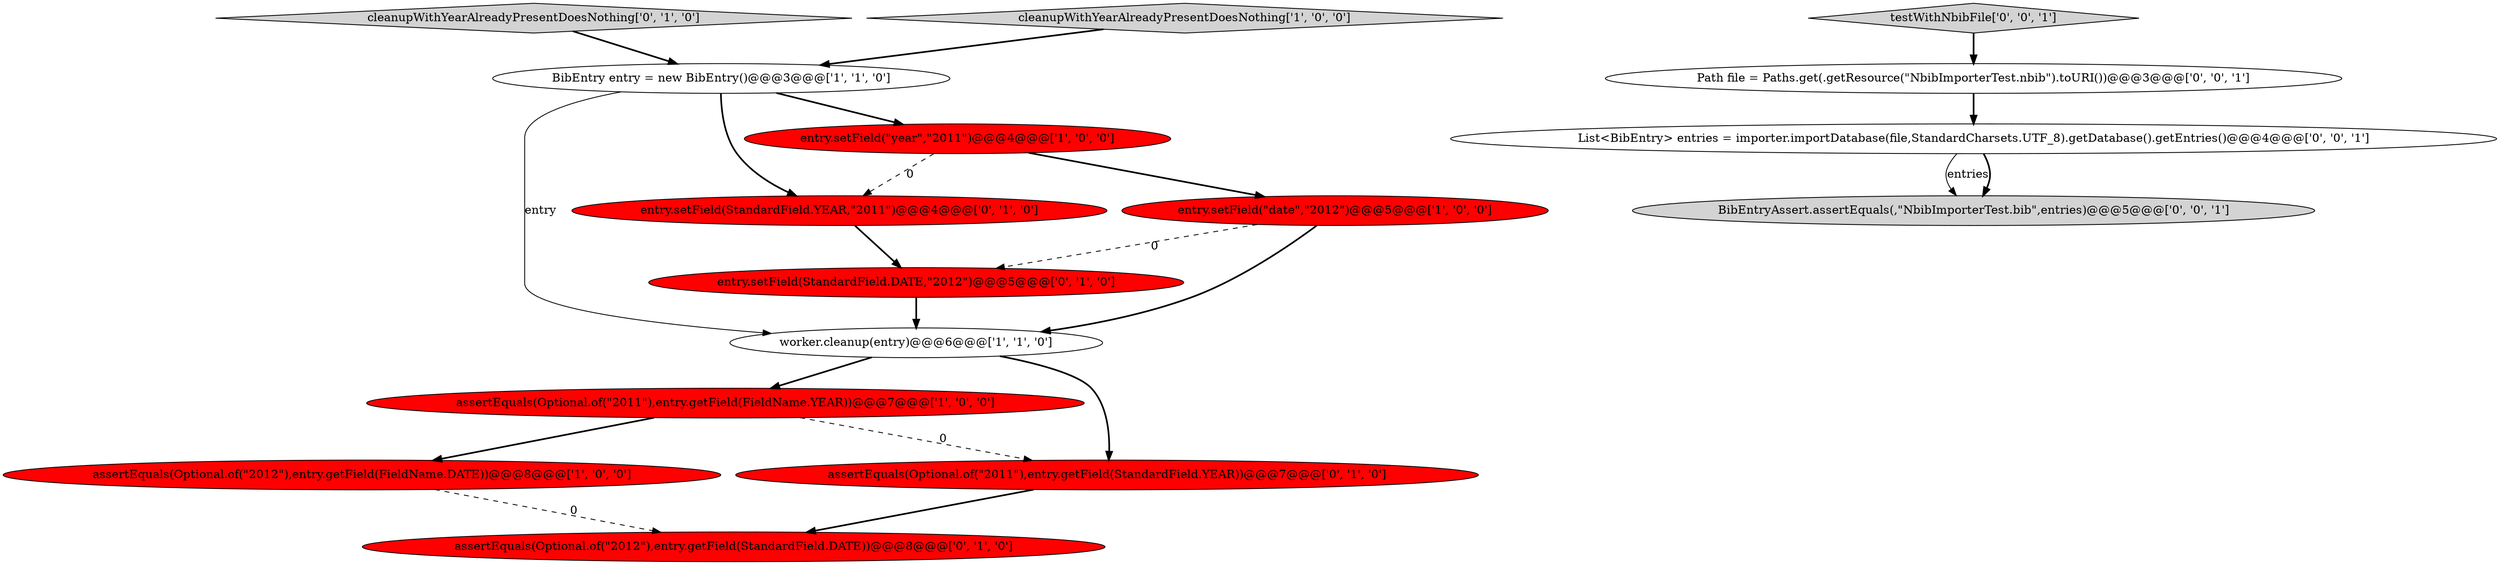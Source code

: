 digraph {
0 [style = filled, label = "entry.setField(\"date\",\"2012\")@@@5@@@['1', '0', '0']", fillcolor = red, shape = ellipse image = "AAA1AAABBB1BBB"];
7 [style = filled, label = "cleanupWithYearAlreadyPresentDoesNothing['0', '1', '0']", fillcolor = lightgray, shape = diamond image = "AAA0AAABBB2BBB"];
13 [style = filled, label = "List<BibEntry> entries = importer.importDatabase(file,StandardCharsets.UTF_8).getDatabase().getEntries()@@@4@@@['0', '0', '1']", fillcolor = white, shape = ellipse image = "AAA0AAABBB3BBB"];
3 [style = filled, label = "BibEntry entry = new BibEntry()@@@3@@@['1', '1', '0']", fillcolor = white, shape = ellipse image = "AAA0AAABBB1BBB"];
10 [style = filled, label = "entry.setField(StandardField.YEAR,\"2011\")@@@4@@@['0', '1', '0']", fillcolor = red, shape = ellipse image = "AAA1AAABBB2BBB"];
1 [style = filled, label = "cleanupWithYearAlreadyPresentDoesNothing['1', '0', '0']", fillcolor = lightgray, shape = diamond image = "AAA0AAABBB1BBB"];
8 [style = filled, label = "assertEquals(Optional.of(\"2012\"),entry.getField(StandardField.DATE))@@@8@@@['0', '1', '0']", fillcolor = red, shape = ellipse image = "AAA1AAABBB2BBB"];
5 [style = filled, label = "assertEquals(Optional.of(\"2011\"),entry.getField(FieldName.YEAR))@@@7@@@['1', '0', '0']", fillcolor = red, shape = ellipse image = "AAA1AAABBB1BBB"];
14 [style = filled, label = "testWithNbibFile['0', '0', '1']", fillcolor = lightgray, shape = diamond image = "AAA0AAABBB3BBB"];
6 [style = filled, label = "worker.cleanup(entry)@@@6@@@['1', '1', '0']", fillcolor = white, shape = ellipse image = "AAA0AAABBB1BBB"];
12 [style = filled, label = "BibEntryAssert.assertEquals(,\"NbibImporterTest.bib\",entries)@@@5@@@['0', '0', '1']", fillcolor = lightgray, shape = ellipse image = "AAA0AAABBB3BBB"];
11 [style = filled, label = "entry.setField(StandardField.DATE,\"2012\")@@@5@@@['0', '1', '0']", fillcolor = red, shape = ellipse image = "AAA1AAABBB2BBB"];
15 [style = filled, label = "Path file = Paths.get(.getResource(\"NbibImporterTest.nbib\").toURI())@@@3@@@['0', '0', '1']", fillcolor = white, shape = ellipse image = "AAA0AAABBB3BBB"];
9 [style = filled, label = "assertEquals(Optional.of(\"2011\"),entry.getField(StandardField.YEAR))@@@7@@@['0', '1', '0']", fillcolor = red, shape = ellipse image = "AAA1AAABBB2BBB"];
2 [style = filled, label = "entry.setField(\"year\",\"2011\")@@@4@@@['1', '0', '0']", fillcolor = red, shape = ellipse image = "AAA1AAABBB1BBB"];
4 [style = filled, label = "assertEquals(Optional.of(\"2012\"),entry.getField(FieldName.DATE))@@@8@@@['1', '0', '0']", fillcolor = red, shape = ellipse image = "AAA1AAABBB1BBB"];
15->13 [style = bold, label=""];
0->6 [style = bold, label=""];
11->6 [style = bold, label=""];
1->3 [style = bold, label=""];
5->9 [style = dashed, label="0"];
0->11 [style = dashed, label="0"];
13->12 [style = solid, label="entries"];
9->8 [style = bold, label=""];
3->6 [style = solid, label="entry"];
7->3 [style = bold, label=""];
2->10 [style = dashed, label="0"];
3->10 [style = bold, label=""];
6->5 [style = bold, label=""];
2->0 [style = bold, label=""];
13->12 [style = bold, label=""];
3->2 [style = bold, label=""];
5->4 [style = bold, label=""];
4->8 [style = dashed, label="0"];
14->15 [style = bold, label=""];
6->9 [style = bold, label=""];
10->11 [style = bold, label=""];
}
